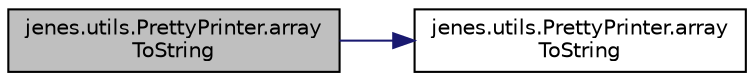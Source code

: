 digraph "jenes.utils.PrettyPrinter.arrayToString"
{
  edge [fontname="Helvetica",fontsize="10",labelfontname="Helvetica",labelfontsize="10"];
  node [fontname="Helvetica",fontsize="10",shape=record];
  rankdir="LR";
  Node1 [label="jenes.utils.PrettyPrinter.array\lToString",height=0.2,width=0.4,color="black", fillcolor="grey75", style="filled" fontcolor="black"];
  Node1 -> Node2 [color="midnightblue",fontsize="10",style="solid"];
  Node2 [label="jenes.utils.PrettyPrinter.array\lToString",height=0.2,width=0.4,color="black", fillcolor="white", style="filled",URL="$classjenes_1_1utils_1_1_pretty_printer.html#af1b7970ec18b6a847d1857cd9c804ff3"];
}
